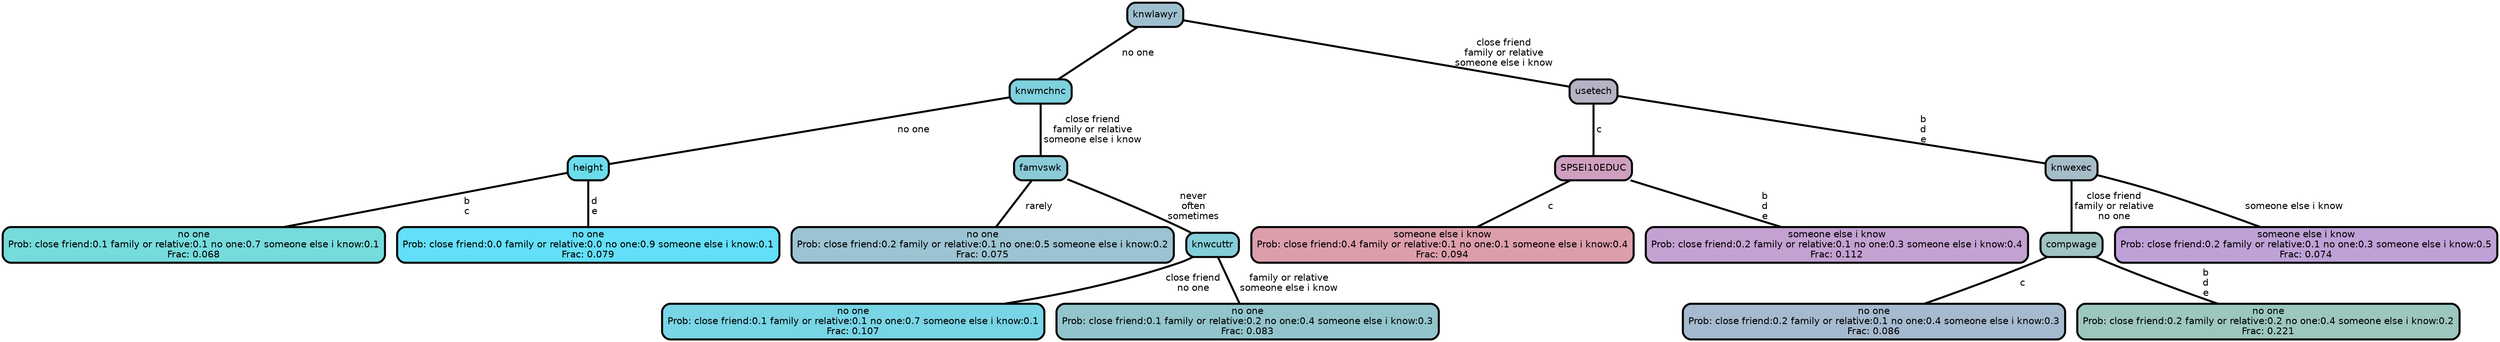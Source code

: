 graph Tree {
node [shape=box, style="filled, rounded",color="black",penwidth="3",fontcolor="black",                 fontname=helvetica] ;
graph [ranksep="0 equally", splines=straight,                 bgcolor=transparent, dpi=200] ;
edge [fontname=helvetica, color=black] ;
0 [label="no one
Prob: close friend:0.1 family or relative:0.1 no one:0.7 someone else i know:0.1
Frac: 0.068", fillcolor="#76dbdc"] ;
1 [label="height", fillcolor="#6cddec"] ;
2 [label="no one
Prob: close friend:0.0 family or relative:0.0 no one:0.9 someone else i know:0.1
Frac: 0.079", fillcolor="#63dff9"] ;
3 [label="knwmchnc", fillcolor="#7fd1de"] ;
4 [label="no one
Prob: close friend:0.2 family or relative:0.1 no one:0.5 someone else i know:0.2
Frac: 0.075", fillcolor="#9bc3d1"] ;
5 [label="famvswk", fillcolor="#8acbd7"] ;
6 [label="no one
Prob: close friend:0.1 family or relative:0.1 no one:0.7 someone else i know:0.1
Frac: 0.107", fillcolor="#78d5e5"] ;
7 [label="knwcuttr", fillcolor="#84ced9"] ;
8 [label="no one
Prob: close friend:0.1 family or relative:0.2 no one:0.4 someone else i know:0.3
Frac: 0.083", fillcolor="#92c5cb"] ;
9 [label="knwlawyr", fillcolor="#9ebfcf"] ;
10 [label="someone else i know
Prob: close friend:0.4 family or relative:0.1 no one:0.1 someone else i know:0.4
Frac: 0.094", fillcolor="#dd9eab"] ;
11 [label="SPSEI10EDUC", fillcolor="#cf9fbf"] ;
12 [label="someone else i know
Prob: close friend:0.2 family or relative:0.1 no one:0.3 someone else i know:0.4
Frac: 0.112", fillcolor="#c3a1d1"] ;
13 [label="usetech", fillcolor="#b4b3c4"] ;
14 [label="no one
Prob: close friend:0.2 family or relative:0.1 no one:0.4 someone else i know:0.3
Frac: 0.086", fillcolor="#a6bacf"] ;
15 [label="compwage", fillcolor="#9fc4c3"] ;
16 [label="no one
Prob: close friend:0.2 family or relative:0.2 no one:0.4 someone else i know:0.2
Frac: 0.221", fillcolor="#9cc7be"] ;
17 [label="knwexec", fillcolor="#a5bdc6"] ;
18 [label="someone else i know
Prob: close friend:0.2 family or relative:0.1 no one:0.3 someone else i know:0.5
Frac: 0.074", fillcolor="#bea1d6"] ;
1 -- 0 [label=" b\n c",penwidth=3] ;
1 -- 2 [label=" d\n e",penwidth=3] ;
3 -- 1 [label=" no one",penwidth=3] ;
3 -- 5 [label=" close friend\n family or relative\n someone else i know",penwidth=3] ;
5 -- 4 [label=" rarely",penwidth=3] ;
5 -- 7 [label=" never\n often\n sometimes",penwidth=3] ;
7 -- 6 [label=" close friend\n no one",penwidth=3] ;
7 -- 8 [label=" family or relative\n someone else i know",penwidth=3] ;
9 -- 3 [label=" no one",penwidth=3] ;
9 -- 13 [label=" close friend\n family or relative\n someone else i know",penwidth=3] ;
11 -- 10 [label=" c",penwidth=3] ;
11 -- 12 [label=" b\n d\n e",penwidth=3] ;
13 -- 11 [label=" c",penwidth=3] ;
13 -- 17 [label=" b\n d\n e",penwidth=3] ;
15 -- 14 [label=" c",penwidth=3] ;
15 -- 16 [label=" b\n d\n e",penwidth=3] ;
17 -- 15 [label=" close friend\n family or relative\n no one",penwidth=3] ;
17 -- 18 [label=" someone else i know",penwidth=3] ;
{rank = same;}}